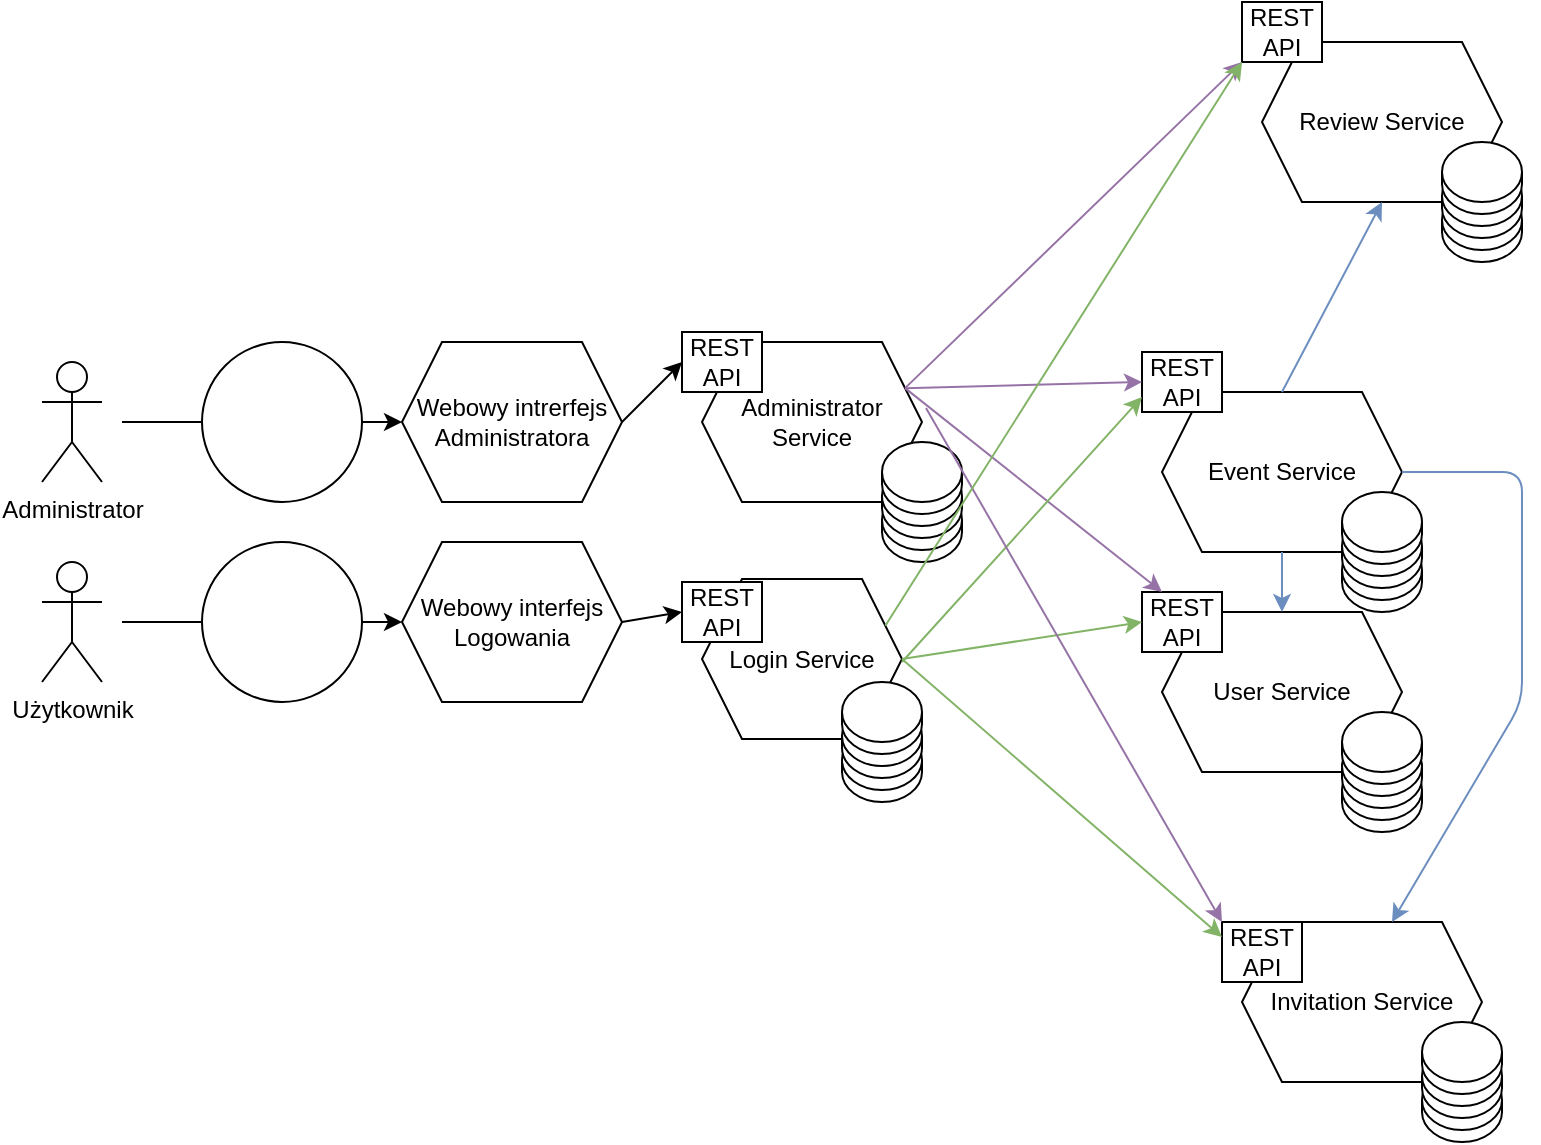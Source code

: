 <mxfile version="14.7.6" type="device"><diagram id="B6bLoICFVKtJ2nCIDHsI" name="Page-1"><mxGraphModel dx="1422" dy="780" grid="1" gridSize="10" guides="1" tooltips="1" connect="1" arrows="1" fold="1" page="1" pageScale="1" pageWidth="827" pageHeight="1169" math="0" shadow="0"><root><mxCell id="0"/><mxCell id="1" parent="0"/><mxCell id="URDGB1T69NscI5xjgLL_-2" value="&lt;div&gt;Użytkownik&lt;/div&gt;&lt;div&gt;&lt;br&gt;&lt;/div&gt;" style="shape=umlActor;verticalLabelPosition=bottom;verticalAlign=top;html=1;outlineConnect=0;" parent="1" vertex="1"><mxGeometry x="80" y="280" width="30" height="60" as="geometry"/></mxCell><mxCell id="URDGB1T69NscI5xjgLL_-3" value="" style="ellipse;whiteSpace=wrap;html=1;aspect=fixed;" parent="1" vertex="1"><mxGeometry x="160" y="270" width="80" height="80" as="geometry"/></mxCell><mxCell id="URDGB1T69NscI5xjgLL_-4" value="" style="shape=image;verticalLabelPosition=bottom;labelBackgroundColor=#ffffff;verticalAlign=top;aspect=fixed;imageAspect=0;image=https://upload.wikimedia.org/wikipedia/commons/thumb/e/e5/Simple_Monitor_Icon.svg/1149px-Simple_Monitor_Icon.svg.png;" parent="1" vertex="1"><mxGeometry x="175.85" y="288.5" width="48.3" height="43" as="geometry"/></mxCell><mxCell id="URDGB1T69NscI5xjgLL_-9" value="" style="endArrow=none;html=1;entryX=0;entryY=0.5;entryDx=0;entryDy=0;" parent="1" target="URDGB1T69NscI5xjgLL_-3" edge="1"><mxGeometry width="50" height="50" relative="1" as="geometry"><mxPoint x="120" y="310" as="sourcePoint"/><mxPoint x="200" y="430" as="targetPoint"/></mxGeometry></mxCell><mxCell id="URDGB1T69NscI5xjgLL_-11" value="" style="endArrow=classic;html=1;exitX=1;exitY=0.5;exitDx=0;exitDy=0;entryX=0;entryY=0.5;entryDx=0;entryDy=0;" parent="1" source="URDGB1T69NscI5xjgLL_-3" target="URDGB1T69NscI5xjgLL_-14" edge="1"><mxGeometry width="50" height="50" relative="1" as="geometry"><mxPoint x="280" y="370" as="sourcePoint"/><mxPoint x="350" y="250" as="targetPoint"/></mxGeometry></mxCell><mxCell id="URDGB1T69NscI5xjgLL_-14" value="Webowy interfejs Logowania" style="shape=hexagon;perimeter=hexagonPerimeter2;whiteSpace=wrap;html=1;fixedSize=1;" parent="1" vertex="1"><mxGeometry x="260" y="270" width="110" height="80" as="geometry"/></mxCell><mxCell id="URDGB1T69NscI5xjgLL_-20" value="&lt;div&gt;Invitation Service&lt;/div&gt;" style="shape=hexagon;perimeter=hexagonPerimeter2;whiteSpace=wrap;html=1;fixedSize=1;" parent="1" vertex="1"><mxGeometry x="680" y="460" width="120" height="80" as="geometry"/></mxCell><mxCell id="URDGB1T69NscI5xjgLL_-21" value="Event Service" style="shape=hexagon;perimeter=hexagonPerimeter2;whiteSpace=wrap;html=1;fixedSize=1;" parent="1" vertex="1"><mxGeometry x="640" y="195" width="120" height="80" as="geometry"/></mxCell><mxCell id="URDGB1T69NscI5xjgLL_-22" value="&lt;div&gt;User Service&lt;/div&gt;" style="shape=hexagon;perimeter=hexagonPerimeter2;whiteSpace=wrap;html=1;fixedSize=1;" parent="1" vertex="1"><mxGeometry x="640" y="305" width="120" height="80" as="geometry"/></mxCell><mxCell id="URDGB1T69NscI5xjgLL_-23" value="Review Service" style="shape=hexagon;perimeter=hexagonPerimeter2;whiteSpace=wrap;html=1;fixedSize=1;" parent="1" vertex="1"><mxGeometry x="690" y="20" width="120" height="80" as="geometry"/></mxCell><mxCell id="URDGB1T69NscI5xjgLL_-24" value="REST API" style="rounded=0;whiteSpace=wrap;html=1;" parent="1" vertex="1"><mxGeometry x="670" y="460" width="40" height="30" as="geometry"/></mxCell><mxCell id="URDGB1T69NscI5xjgLL_-26" value="REST API" style="rounded=0;whiteSpace=wrap;html=1;" parent="1" vertex="1"><mxGeometry x="630" y="175" width="40" height="30" as="geometry"/></mxCell><mxCell id="URDGB1T69NscI5xjgLL_-27" value="REST API" style="rounded=0;whiteSpace=wrap;html=1;" parent="1" vertex="1"><mxGeometry x="630" y="295" width="40" height="30" as="geometry"/></mxCell><mxCell id="URDGB1T69NscI5xjgLL_-28" value="REST API" style="rounded=0;whiteSpace=wrap;html=1;" parent="1" vertex="1"><mxGeometry x="680" width="40" height="30" as="geometry"/></mxCell><mxCell id="URDGB1T69NscI5xjgLL_-38" value="" style="group" parent="1" vertex="1" connectable="0"><mxGeometry x="780" y="70" width="40" height="60" as="geometry"/></mxCell><mxCell id="URDGB1T69NscI5xjgLL_-39" value="" style="shape=cylinder3;whiteSpace=wrap;html=1;boundedLbl=1;backgroundOutline=1;size=15;" parent="URDGB1T69NscI5xjgLL_-38" vertex="1"><mxGeometry y="24" width="40" height="36" as="geometry"/></mxCell><mxCell id="URDGB1T69NscI5xjgLL_-40" value="" style="shape=cylinder3;whiteSpace=wrap;html=1;boundedLbl=1;backgroundOutline=1;size=15;" parent="URDGB1T69NscI5xjgLL_-38" vertex="1"><mxGeometry y="12" width="40" height="36" as="geometry"/></mxCell><mxCell id="URDGB1T69NscI5xjgLL_-41" value="" style="shape=cylinder3;whiteSpace=wrap;html=1;boundedLbl=1;backgroundOutline=1;size=15;" parent="URDGB1T69NscI5xjgLL_-38" vertex="1"><mxGeometry width="40" height="36" as="geometry"/></mxCell><mxCell id="URDGB1T69NscI5xjgLL_-42" value="" style="group" parent="1" vertex="1" connectable="0"><mxGeometry x="730" y="355" width="40" height="60" as="geometry"/></mxCell><mxCell id="URDGB1T69NscI5xjgLL_-43" value="" style="shape=cylinder3;whiteSpace=wrap;html=1;boundedLbl=1;backgroundOutline=1;size=15;" parent="URDGB1T69NscI5xjgLL_-42" vertex="1"><mxGeometry y="24" width="40" height="36" as="geometry"/></mxCell><mxCell id="URDGB1T69NscI5xjgLL_-44" value="" style="shape=cylinder3;whiteSpace=wrap;html=1;boundedLbl=1;backgroundOutline=1;size=15;" parent="URDGB1T69NscI5xjgLL_-42" vertex="1"><mxGeometry y="12" width="40" height="36" as="geometry"/></mxCell><mxCell id="URDGB1T69NscI5xjgLL_-45" value="" style="shape=cylinder3;whiteSpace=wrap;html=1;boundedLbl=1;backgroundOutline=1;size=15;" parent="URDGB1T69NscI5xjgLL_-42" vertex="1"><mxGeometry width="40" height="36" as="geometry"/></mxCell><mxCell id="URDGB1T69NscI5xjgLL_-46" value="" style="group" parent="1" vertex="1" connectable="0"><mxGeometry x="730" y="245" width="40" height="60" as="geometry"/></mxCell><mxCell id="URDGB1T69NscI5xjgLL_-47" value="" style="shape=cylinder3;whiteSpace=wrap;html=1;boundedLbl=1;backgroundOutline=1;size=15;" parent="URDGB1T69NscI5xjgLL_-46" vertex="1"><mxGeometry y="24" width="40" height="36" as="geometry"/></mxCell><mxCell id="URDGB1T69NscI5xjgLL_-48" value="" style="shape=cylinder3;whiteSpace=wrap;html=1;boundedLbl=1;backgroundOutline=1;size=15;" parent="URDGB1T69NscI5xjgLL_-46" vertex="1"><mxGeometry y="12" width="40" height="36" as="geometry"/></mxCell><mxCell id="URDGB1T69NscI5xjgLL_-49" value="" style="shape=cylinder3;whiteSpace=wrap;html=1;boundedLbl=1;backgroundOutline=1;size=15;" parent="URDGB1T69NscI5xjgLL_-46" vertex="1"><mxGeometry width="40" height="36" as="geometry"/></mxCell><mxCell id="nfN8GBK3Bbt2FNXWC6nf-5" value="Login Service" style="shape=hexagon;perimeter=hexagonPerimeter2;whiteSpace=wrap;html=1;fixedSize=1;" parent="1" vertex="1"><mxGeometry x="410" y="288.5" width="100" height="80" as="geometry"/></mxCell><mxCell id="nfN8GBK3Bbt2FNXWC6nf-6" value="REST API" style="rounded=0;whiteSpace=wrap;html=1;" parent="1" vertex="1"><mxGeometry x="400" y="290" width="40" height="30" as="geometry"/></mxCell><mxCell id="nfN8GBK3Bbt2FNXWC6nf-7" value="" style="group" parent="1" vertex="1" connectable="0"><mxGeometry x="480" y="340" width="40" height="60" as="geometry"/></mxCell><mxCell id="nfN8GBK3Bbt2FNXWC6nf-8" value="" style="shape=cylinder3;whiteSpace=wrap;html=1;boundedLbl=1;backgroundOutline=1;size=15;" parent="nfN8GBK3Bbt2FNXWC6nf-7" vertex="1"><mxGeometry y="24" width="40" height="36" as="geometry"/></mxCell><mxCell id="nfN8GBK3Bbt2FNXWC6nf-9" value="" style="shape=cylinder3;whiteSpace=wrap;html=1;boundedLbl=1;backgroundOutline=1;size=15;" parent="nfN8GBK3Bbt2FNXWC6nf-7" vertex="1"><mxGeometry y="12" width="40" height="36" as="geometry"/></mxCell><mxCell id="nfN8GBK3Bbt2FNXWC6nf-10" value="" style="shape=cylinder3;whiteSpace=wrap;html=1;boundedLbl=1;backgroundOutline=1;size=15;" parent="nfN8GBK3Bbt2FNXWC6nf-7" vertex="1"><mxGeometry width="40" height="36" as="geometry"/></mxCell><mxCell id="nfN8GBK3Bbt2FNXWC6nf-11" value="" style="endArrow=classic;html=1;exitX=1;exitY=0.5;exitDx=0;exitDy=0;entryX=0;entryY=0.5;entryDx=0;entryDy=0;" parent="1" source="URDGB1T69NscI5xjgLL_-14" target="nfN8GBK3Bbt2FNXWC6nf-6" edge="1"><mxGeometry width="50" height="50" relative="1" as="geometry"><mxPoint x="420" y="430" as="sourcePoint"/><mxPoint x="470" y="380" as="targetPoint"/></mxGeometry></mxCell><mxCell id="nfN8GBK3Bbt2FNXWC6nf-15" value="Administrator" style="shape=umlActor;verticalLabelPosition=bottom;verticalAlign=top;html=1;outlineConnect=0;" parent="1" vertex="1"><mxGeometry x="80" y="180" width="30" height="60" as="geometry"/></mxCell><mxCell id="nfN8GBK3Bbt2FNXWC6nf-33" style="edgeStyle=orthogonalEdgeStyle;rounded=0;orthogonalLoop=1;jettySize=auto;html=1;exitX=1;exitY=0.5;exitDx=0;exitDy=0;entryX=0;entryY=0.5;entryDx=0;entryDy=0;" parent="1" source="nfN8GBK3Bbt2FNXWC6nf-16" target="nfN8GBK3Bbt2FNXWC6nf-32" edge="1"><mxGeometry relative="1" as="geometry"/></mxCell><mxCell id="nfN8GBK3Bbt2FNXWC6nf-16" value="" style="ellipse;whiteSpace=wrap;html=1;aspect=fixed;" parent="1" vertex="1"><mxGeometry x="160" y="170" width="80" height="80" as="geometry"/></mxCell><mxCell id="nfN8GBK3Bbt2FNXWC6nf-17" value="" style="shape=image;verticalLabelPosition=bottom;labelBackgroundColor=#ffffff;verticalAlign=top;aspect=fixed;imageAspect=0;image=https://upload.wikimedia.org/wikipedia/commons/thumb/e/e5/Simple_Monitor_Icon.svg/1149px-Simple_Monitor_Icon.svg.png;" parent="1" vertex="1"><mxGeometry x="175.85" y="188.5" width="48.3" height="43" as="geometry"/></mxCell><mxCell id="nfN8GBK3Bbt2FNXWC6nf-18" value="" style="endArrow=none;html=1;entryX=0;entryY=0.5;entryDx=0;entryDy=0;" parent="1" target="nfN8GBK3Bbt2FNXWC6nf-16" edge="1"><mxGeometry width="50" height="50" relative="1" as="geometry"><mxPoint x="120" y="210" as="sourcePoint"/><mxPoint x="200" y="330" as="targetPoint"/></mxGeometry></mxCell><mxCell id="nfN8GBK3Bbt2FNXWC6nf-25" value="Administrator Service" style="shape=hexagon;perimeter=hexagonPerimeter2;whiteSpace=wrap;html=1;fixedSize=1;" parent="1" vertex="1"><mxGeometry x="410" y="170" width="110" height="80" as="geometry"/></mxCell><mxCell id="nfN8GBK3Bbt2FNXWC6nf-26" value="REST API" style="rounded=0;whiteSpace=wrap;html=1;" parent="1" vertex="1"><mxGeometry x="400" y="165" width="40" height="30" as="geometry"/></mxCell><mxCell id="nfN8GBK3Bbt2FNXWC6nf-28" value="" style="group" parent="1" vertex="1" connectable="0"><mxGeometry x="500" y="220" width="40" height="60" as="geometry"/></mxCell><mxCell id="nfN8GBK3Bbt2FNXWC6nf-29" value="" style="shape=cylinder3;whiteSpace=wrap;html=1;boundedLbl=1;backgroundOutline=1;size=15;" parent="nfN8GBK3Bbt2FNXWC6nf-28" vertex="1"><mxGeometry y="24" width="40" height="36" as="geometry"/></mxCell><mxCell id="nfN8GBK3Bbt2FNXWC6nf-30" value="" style="shape=cylinder3;whiteSpace=wrap;html=1;boundedLbl=1;backgroundOutline=1;size=15;" parent="nfN8GBK3Bbt2FNXWC6nf-28" vertex="1"><mxGeometry y="12" width="40" height="36" as="geometry"/></mxCell><mxCell id="nfN8GBK3Bbt2FNXWC6nf-31" value="" style="shape=cylinder3;whiteSpace=wrap;html=1;boundedLbl=1;backgroundOutline=1;size=15;" parent="nfN8GBK3Bbt2FNXWC6nf-28" vertex="1"><mxGeometry width="40" height="36" as="geometry"/></mxCell><mxCell id="nfN8GBK3Bbt2FNXWC6nf-32" value="Webowy intrerfejs Administratora" style="shape=hexagon;perimeter=hexagonPerimeter2;whiteSpace=wrap;html=1;fixedSize=1;" parent="1" vertex="1"><mxGeometry x="260" y="170" width="110" height="80" as="geometry"/></mxCell><mxCell id="nfN8GBK3Bbt2FNXWC6nf-35" value="" style="endArrow=classic;html=1;exitX=1;exitY=0.5;exitDx=0;exitDy=0;entryX=0;entryY=0.5;entryDx=0;entryDy=0;" parent="1" source="nfN8GBK3Bbt2FNXWC6nf-32" target="nfN8GBK3Bbt2FNXWC6nf-26" edge="1"><mxGeometry width="50" height="50" relative="1" as="geometry"><mxPoint x="380" y="320" as="sourcePoint"/><mxPoint x="410" y="265" as="targetPoint"/></mxGeometry></mxCell><mxCell id="nfN8GBK3Bbt2FNXWC6nf-38" value="" style="endArrow=classic;html=1;exitX=1;exitY=0.25;exitDx=0;exitDy=0;entryX=0;entryY=0.5;entryDx=0;entryDy=0;fillColor=#e1d5e7;strokeColor=#9673a6;" parent="1" source="nfN8GBK3Bbt2FNXWC6nf-25" target="URDGB1T69NscI5xjgLL_-26" edge="1"><mxGeometry width="50" height="50" relative="1" as="geometry"><mxPoint x="521.538" y="203.077" as="sourcePoint"/><mxPoint x="610" y="145" as="targetPoint"/></mxGeometry></mxCell><mxCell id="nfN8GBK3Bbt2FNXWC6nf-39" value="" style="endArrow=classic;html=1;exitX=1;exitY=0.25;exitDx=0;exitDy=0;entryX=0.25;entryY=0;entryDx=0;entryDy=0;fillColor=#e1d5e7;strokeColor=#9673a6;" parent="1" source="nfN8GBK3Bbt2FNXWC6nf-25" target="URDGB1T69NscI5xjgLL_-27" edge="1"><mxGeometry width="50" height="50" relative="1" as="geometry"><mxPoint x="531.538" y="213.077" as="sourcePoint"/><mxPoint x="620" y="155" as="targetPoint"/></mxGeometry></mxCell><mxCell id="nfN8GBK3Bbt2FNXWC6nf-42" value="" style="endArrow=classic;html=1;entryX=0;entryY=0.75;entryDx=0;entryDy=0;fillColor=#d5e8d4;strokeColor=#82b366;" parent="1" target="URDGB1T69NscI5xjgLL_-26" edge="1"><mxGeometry width="50" height="50" relative="1" as="geometry"><mxPoint x="510" y="330" as="sourcePoint"/><mxPoint x="650" y="135" as="targetPoint"/></mxGeometry></mxCell><mxCell id="nfN8GBK3Bbt2FNXWC6nf-43" value="" style="endArrow=classic;html=1;exitX=1;exitY=0.5;exitDx=0;exitDy=0;entryX=0;entryY=0.5;entryDx=0;entryDy=0;fillColor=#d5e8d4;strokeColor=#82b366;" parent="1" source="nfN8GBK3Bbt2FNXWC6nf-5" target="URDGB1T69NscI5xjgLL_-27" edge="1"><mxGeometry width="50" height="50" relative="1" as="geometry"><mxPoint x="541.538" y="223.077" as="sourcePoint"/><mxPoint x="660" y="145" as="targetPoint"/></mxGeometry></mxCell><mxCell id="nfN8GBK3Bbt2FNXWC6nf-48" value="" style="group" parent="1" vertex="1" connectable="0"><mxGeometry x="770" y="510" width="40" height="60" as="geometry"/></mxCell><mxCell id="nfN8GBK3Bbt2FNXWC6nf-49" value="" style="shape=cylinder3;whiteSpace=wrap;html=1;boundedLbl=1;backgroundOutline=1;size=15;" parent="nfN8GBK3Bbt2FNXWC6nf-48" vertex="1"><mxGeometry y="24" width="40" height="36" as="geometry"/></mxCell><mxCell id="nfN8GBK3Bbt2FNXWC6nf-50" value="" style="shape=cylinder3;whiteSpace=wrap;html=1;boundedLbl=1;backgroundOutline=1;size=15;" parent="nfN8GBK3Bbt2FNXWC6nf-48" vertex="1"><mxGeometry y="12" width="40" height="36" as="geometry"/></mxCell><mxCell id="nfN8GBK3Bbt2FNXWC6nf-51" value="" style="shape=cylinder3;whiteSpace=wrap;html=1;boundedLbl=1;backgroundOutline=1;size=15;" parent="nfN8GBK3Bbt2FNXWC6nf-48" vertex="1"><mxGeometry width="40" height="36" as="geometry"/></mxCell><mxCell id="HcZMdunkZD6kWBStHeg7-1" value="" style="endArrow=classic;html=1;exitX=1;exitY=0.25;exitDx=0;exitDy=0;entryX=0;entryY=1;entryDx=0;entryDy=0;fillColor=#e1d5e7;strokeColor=#9673a6;" edge="1" parent="1" source="nfN8GBK3Bbt2FNXWC6nf-25" target="URDGB1T69NscI5xjgLL_-28"><mxGeometry width="50" height="50" relative="1" as="geometry"><mxPoint x="521.538" y="203.077" as="sourcePoint"/><mxPoint x="640" y="200" as="targetPoint"/></mxGeometry></mxCell><mxCell id="HcZMdunkZD6kWBStHeg7-2" value="" style="endArrow=classic;html=1;entryX=0;entryY=0;entryDx=0;entryDy=0;fillColor=#e1d5e7;strokeColor=#9673a6;" edge="1" parent="1" target="URDGB1T69NscI5xjgLL_-24"><mxGeometry width="50" height="50" relative="1" as="geometry"><mxPoint x="522" y="203" as="sourcePoint"/><mxPoint x="650" y="40" as="targetPoint"/></mxGeometry></mxCell><mxCell id="HcZMdunkZD6kWBStHeg7-3" value="" style="endArrow=classic;html=1;exitX=1;exitY=0.5;exitDx=0;exitDy=0;entryX=0;entryY=0.25;entryDx=0;entryDy=0;fillColor=#d5e8d4;strokeColor=#82b366;" edge="1" parent="1" source="nfN8GBK3Bbt2FNXWC6nf-5" target="URDGB1T69NscI5xjgLL_-24"><mxGeometry width="50" height="50" relative="1" as="geometry"><mxPoint x="520" y="338.5" as="sourcePoint"/><mxPoint x="640" y="320" as="targetPoint"/></mxGeometry></mxCell><mxCell id="HcZMdunkZD6kWBStHeg7-4" value="" style="endArrow=classic;html=1;exitX=1;exitY=0.25;exitDx=0;exitDy=0;entryX=0;entryY=1;entryDx=0;entryDy=0;fillColor=#d5e8d4;strokeColor=#82b366;" edge="1" parent="1" source="nfN8GBK3Bbt2FNXWC6nf-5" target="URDGB1T69NscI5xjgLL_-28"><mxGeometry width="50" height="50" relative="1" as="geometry"><mxPoint x="520" y="338.5" as="sourcePoint"/><mxPoint x="640" y="477.5" as="targetPoint"/></mxGeometry></mxCell><mxCell id="HcZMdunkZD6kWBStHeg7-7" value="" style="endArrow=classic;html=1;exitX=0.5;exitY=0;exitDx=0;exitDy=0;entryX=0.5;entryY=1;entryDx=0;entryDy=0;fillColor=#dae8fc;strokeColor=#6c8ebf;" edge="1" parent="1" source="URDGB1T69NscI5xjgLL_-21" target="URDGB1T69NscI5xjgLL_-23"><mxGeometry width="50" height="50" relative="1" as="geometry"><mxPoint x="710" y="395" as="sourcePoint"/><mxPoint x="750" y="470" as="targetPoint"/></mxGeometry></mxCell><mxCell id="HcZMdunkZD6kWBStHeg7-8" value="" style="endArrow=classic;html=1;exitX=0.5;exitY=1;exitDx=0;exitDy=0;entryX=0.5;entryY=0;entryDx=0;entryDy=0;fillColor=#dae8fc;strokeColor=#6c8ebf;" edge="1" parent="1" source="URDGB1T69NscI5xjgLL_-21" target="URDGB1T69NscI5xjgLL_-22"><mxGeometry width="50" height="50" relative="1" as="geometry"><mxPoint x="710" y="395" as="sourcePoint"/><mxPoint x="750" y="470" as="targetPoint"/></mxGeometry></mxCell><mxCell id="HcZMdunkZD6kWBStHeg7-9" value="" style="endArrow=classic;html=1;exitX=1;exitY=0.5;exitDx=0;exitDy=0;entryX=0.625;entryY=0;entryDx=0;entryDy=0;fillColor=#dae8fc;strokeColor=#6c8ebf;" edge="1" parent="1" source="URDGB1T69NscI5xjgLL_-21" target="URDGB1T69NscI5xjgLL_-20"><mxGeometry width="50" height="50" relative="1" as="geometry"><mxPoint x="710" y="205" as="sourcePoint"/><mxPoint x="760" y="110" as="targetPoint"/><Array as="points"><mxPoint x="820" y="235"/><mxPoint x="820" y="350"/></Array></mxGeometry></mxCell></root></mxGraphModel></diagram></mxfile>